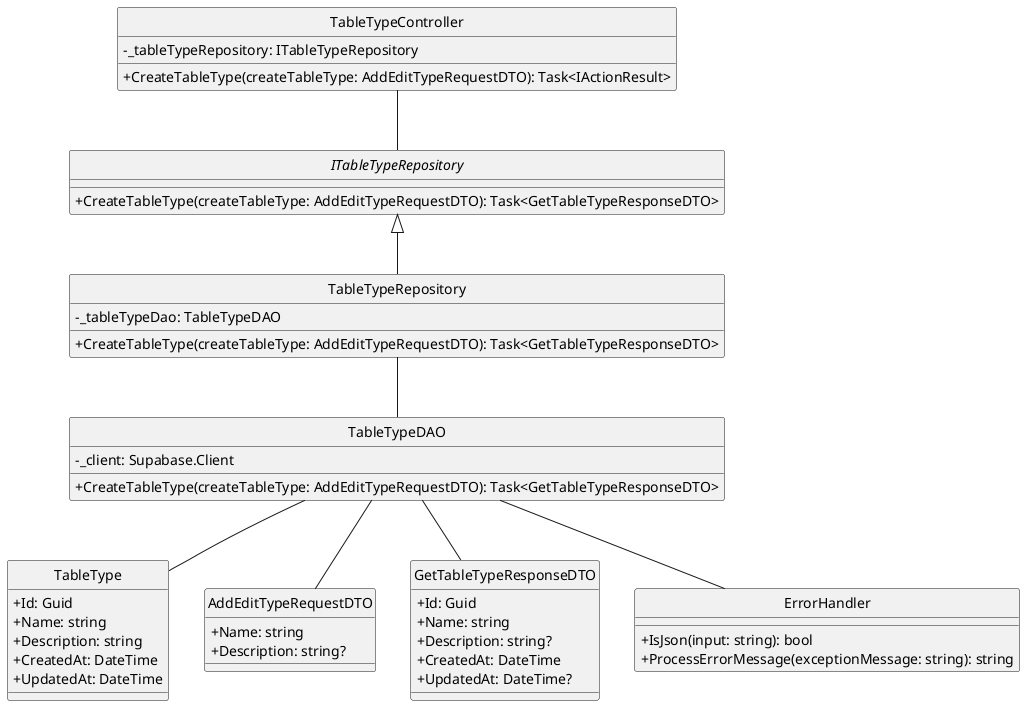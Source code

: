 @startuml
hide circle
skinparam classAttributeIconSize 0

class TableTypeController {
    - _tableTypeRepository: ITableTypeRepository
    + CreateTableType(createTableType: AddEditTypeRequestDTO): Task<IActionResult>
}

interface ITableTypeRepository {
    + CreateTableType(createTableType: AddEditTypeRequestDTO): Task<GetTableTypeResponseDTO>
}

class TableTypeRepository {
    - _tableTypeDao: TableTypeDAO
    + CreateTableType(createTableType: AddEditTypeRequestDTO): Task<GetTableTypeResponseDTO>
}

class TableTypeDAO {
    - _client: Supabase.Client
    + CreateTableType(createTableType: AddEditTypeRequestDTO): Task<GetTableTypeResponseDTO>
}

class TableType {
    + Id: Guid
    + Name: string
    + Description: string
    + CreatedAt: DateTime
    + UpdatedAt: DateTime
}

class AddEditTypeRequestDTO {
    + Name: string
    + Description: string?
}

class GetTableTypeResponseDTO {
    + Id: Guid
    + Name: string
    + Description: string?
    + CreatedAt: DateTime
    + UpdatedAt: DateTime?
}

class ErrorHandler {
    + IsJson(input: string): bool
    + ProcessErrorMessage(exceptionMessage: string): string
}

TableTypeController -- ITableTypeRepository
ITableTypeRepository <|-- TableTypeRepository
TableTypeRepository -- TableTypeDAO

TableTypeDAO -- TableType
TableTypeDAO -- ErrorHandler
TableTypeDAO -- GetTableTypeResponseDTO
TableTypeDAO -- AddEditTypeRequestDTO
@enduml
